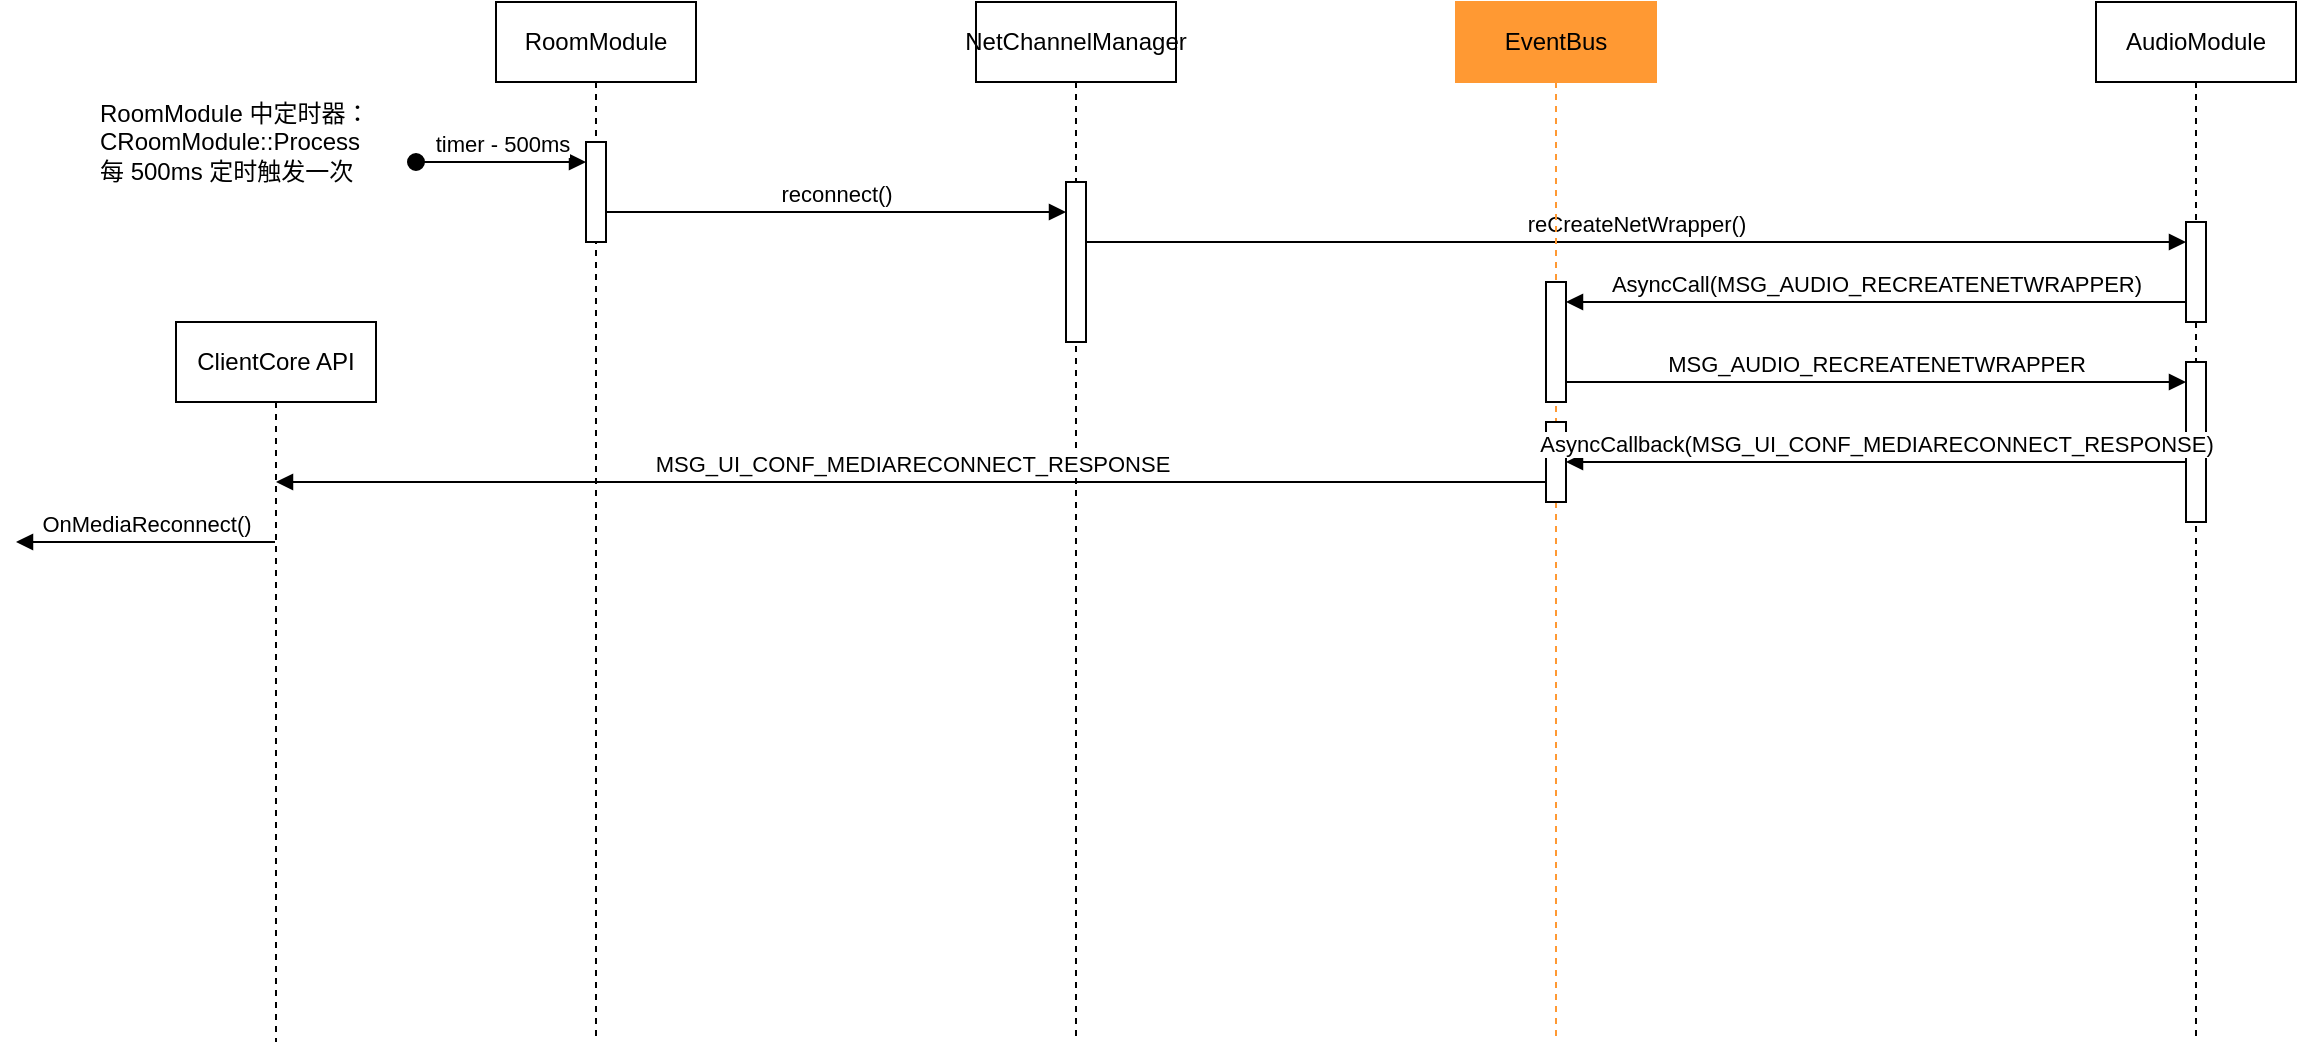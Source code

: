 <mxfile version="21.3.5" type="github">
  <diagram name="第 1 页" id="bJqV1wxFN7mJxmhRPC-d">
    <mxGraphModel dx="1434" dy="908" grid="1" gridSize="10" guides="1" tooltips="1" connect="1" arrows="1" fold="1" page="1" pageScale="1" pageWidth="1920" pageHeight="1200" math="0" shadow="0">
      <root>
        <mxCell id="0" />
        <mxCell id="1" parent="0" />
        <mxCell id="YrCEO4tx444crZpDwMLG-1" value="RoomModule" style="shape=umlLifeline;perimeter=lifelinePerimeter;whiteSpace=wrap;html=1;container=1;dropTarget=0;collapsible=0;recursiveResize=0;outlineConnect=0;portConstraint=eastwest;newEdgeStyle={&quot;edgeStyle&quot;:&quot;elbowEdgeStyle&quot;,&quot;elbow&quot;:&quot;vertical&quot;,&quot;curved&quot;:0,&quot;rounded&quot;:0};" vertex="1" parent="1">
          <mxGeometry x="360" y="80" width="100" height="520" as="geometry" />
        </mxCell>
        <mxCell id="YrCEO4tx444crZpDwMLG-3" value="" style="html=1;points=[];perimeter=orthogonalPerimeter;outlineConnect=0;targetShapes=umlLifeline;portConstraint=eastwest;newEdgeStyle={&quot;edgeStyle&quot;:&quot;elbowEdgeStyle&quot;,&quot;elbow&quot;:&quot;vertical&quot;,&quot;curved&quot;:0,&quot;rounded&quot;:0};" vertex="1" parent="YrCEO4tx444crZpDwMLG-1">
          <mxGeometry x="45" y="70" width="10" height="50" as="geometry" />
        </mxCell>
        <mxCell id="YrCEO4tx444crZpDwMLG-2" value="timer - 500ms" style="html=1;verticalAlign=bottom;startArrow=oval;startFill=1;endArrow=block;startSize=8;edgeStyle=elbowEdgeStyle;elbow=vertical;curved=0;rounded=0;" edge="1" parent="1" target="YrCEO4tx444crZpDwMLG-3">
          <mxGeometry width="60" relative="1" as="geometry">
            <mxPoint x="320" y="160" as="sourcePoint" />
            <mxPoint x="380" y="160" as="targetPoint" />
          </mxGeometry>
        </mxCell>
        <mxCell id="YrCEO4tx444crZpDwMLG-4" value="RoomModule 中定时器：&lt;br&gt;CRoomModule::Process&lt;br&gt;每 500ms 定时触发一次" style="text;html=1;align=left;verticalAlign=middle;resizable=0;points=[];autosize=1;strokeColor=none;fillColor=none;" vertex="1" parent="1">
          <mxGeometry x="160" y="120" width="160" height="60" as="geometry" />
        </mxCell>
        <mxCell id="YrCEO4tx444crZpDwMLG-5" value="NetChannelManager" style="shape=umlLifeline;perimeter=lifelinePerimeter;whiteSpace=wrap;html=1;container=1;dropTarget=0;collapsible=0;recursiveResize=0;outlineConnect=0;portConstraint=eastwest;newEdgeStyle={&quot;edgeStyle&quot;:&quot;elbowEdgeStyle&quot;,&quot;elbow&quot;:&quot;vertical&quot;,&quot;curved&quot;:0,&quot;rounded&quot;:0};" vertex="1" parent="1">
          <mxGeometry x="600" y="80" width="100" height="520" as="geometry" />
        </mxCell>
        <mxCell id="YrCEO4tx444crZpDwMLG-6" value="" style="html=1;points=[];perimeter=orthogonalPerimeter;outlineConnect=0;targetShapes=umlLifeline;portConstraint=eastwest;newEdgeStyle={&quot;edgeStyle&quot;:&quot;elbowEdgeStyle&quot;,&quot;elbow&quot;:&quot;vertical&quot;,&quot;curved&quot;:0,&quot;rounded&quot;:0};" vertex="1" parent="YrCEO4tx444crZpDwMLG-5">
          <mxGeometry x="45" y="90" width="10" height="80" as="geometry" />
        </mxCell>
        <mxCell id="YrCEO4tx444crZpDwMLG-7" value="reconnect()" style="html=1;verticalAlign=bottom;endArrow=block;edgeStyle=elbowEdgeStyle;elbow=vertical;curved=0;rounded=0;" edge="1" parent="1" source="YrCEO4tx444crZpDwMLG-3" target="YrCEO4tx444crZpDwMLG-6">
          <mxGeometry width="80" relative="1" as="geometry">
            <mxPoint x="420" y="170" as="sourcePoint" />
            <mxPoint x="520" y="170" as="targetPoint" />
          </mxGeometry>
        </mxCell>
        <mxCell id="YrCEO4tx444crZpDwMLG-8" value="AudioModule" style="shape=umlLifeline;perimeter=lifelinePerimeter;whiteSpace=wrap;html=1;container=1;dropTarget=0;collapsible=0;recursiveResize=0;outlineConnect=0;portConstraint=eastwest;newEdgeStyle={&quot;edgeStyle&quot;:&quot;elbowEdgeStyle&quot;,&quot;elbow&quot;:&quot;vertical&quot;,&quot;curved&quot;:0,&quot;rounded&quot;:0};" vertex="1" parent="1">
          <mxGeometry x="1160" y="80" width="100" height="520" as="geometry" />
        </mxCell>
        <mxCell id="YrCEO4tx444crZpDwMLG-10" value="" style="html=1;points=[];perimeter=orthogonalPerimeter;outlineConnect=0;targetShapes=umlLifeline;portConstraint=eastwest;newEdgeStyle={&quot;edgeStyle&quot;:&quot;elbowEdgeStyle&quot;,&quot;elbow&quot;:&quot;vertical&quot;,&quot;curved&quot;:0,&quot;rounded&quot;:0};" vertex="1" parent="YrCEO4tx444crZpDwMLG-8">
          <mxGeometry x="45" y="110" width="10" height="50" as="geometry" />
        </mxCell>
        <mxCell id="YrCEO4tx444crZpDwMLG-16" value="" style="html=1;points=[];perimeter=orthogonalPerimeter;outlineConnect=0;targetShapes=umlLifeline;portConstraint=eastwest;newEdgeStyle={&quot;edgeStyle&quot;:&quot;elbowEdgeStyle&quot;,&quot;elbow&quot;:&quot;vertical&quot;,&quot;curved&quot;:0,&quot;rounded&quot;:0};" vertex="1" parent="YrCEO4tx444crZpDwMLG-8">
          <mxGeometry x="45" y="180" width="10" height="80" as="geometry" />
        </mxCell>
        <mxCell id="YrCEO4tx444crZpDwMLG-9" value="reCreateNetWrapper()" style="html=1;verticalAlign=bottom;endArrow=block;edgeStyle=elbowEdgeStyle;elbow=vertical;curved=0;rounded=0;" edge="1" parent="1" source="YrCEO4tx444crZpDwMLG-6" target="YrCEO4tx444crZpDwMLG-10">
          <mxGeometry width="80" relative="1" as="geometry">
            <mxPoint x="710" y="200" as="sourcePoint" />
            <mxPoint x="780" y="200.14" as="targetPoint" />
            <Array as="points">
              <mxPoint x="720" y="200" />
            </Array>
          </mxGeometry>
        </mxCell>
        <mxCell id="YrCEO4tx444crZpDwMLG-11" value="EventBus" style="shape=umlLifeline;perimeter=lifelinePerimeter;whiteSpace=wrap;html=1;container=1;dropTarget=0;collapsible=0;recursiveResize=0;outlineConnect=0;portConstraint=eastwest;newEdgeStyle={&quot;edgeStyle&quot;:&quot;elbowEdgeStyle&quot;,&quot;elbow&quot;:&quot;vertical&quot;,&quot;curved&quot;:0,&quot;rounded&quot;:0};fillColor=#FF9933;strokeColor=#FF9933;fontColor=#000000;" vertex="1" parent="1">
          <mxGeometry x="840" y="80" width="100" height="520" as="geometry" />
        </mxCell>
        <mxCell id="YrCEO4tx444crZpDwMLG-13" value="" style="html=1;points=[];perimeter=orthogonalPerimeter;outlineConnect=0;targetShapes=umlLifeline;portConstraint=eastwest;newEdgeStyle={&quot;edgeStyle&quot;:&quot;elbowEdgeStyle&quot;,&quot;elbow&quot;:&quot;vertical&quot;,&quot;curved&quot;:0,&quot;rounded&quot;:0};" vertex="1" parent="YrCEO4tx444crZpDwMLG-11">
          <mxGeometry x="45" y="140" width="10" height="60" as="geometry" />
        </mxCell>
        <mxCell id="YrCEO4tx444crZpDwMLG-17" value="" style="html=1;points=[];perimeter=orthogonalPerimeter;outlineConnect=0;targetShapes=umlLifeline;portConstraint=eastwest;newEdgeStyle={&quot;edgeStyle&quot;:&quot;elbowEdgeStyle&quot;,&quot;elbow&quot;:&quot;vertical&quot;,&quot;curved&quot;:0,&quot;rounded&quot;:0};" vertex="1" parent="YrCEO4tx444crZpDwMLG-11">
          <mxGeometry x="45" y="210" width="10" height="40" as="geometry" />
        </mxCell>
        <mxCell id="YrCEO4tx444crZpDwMLG-12" value="AsyncCall(MSG_AUDIO_RECREATENETWRAPPER)" style="html=1;verticalAlign=bottom;endArrow=block;edgeStyle=elbowEdgeStyle;elbow=vertical;curved=0;rounded=0;" edge="1" parent="1" source="YrCEO4tx444crZpDwMLG-10" target="YrCEO4tx444crZpDwMLG-13">
          <mxGeometry width="80" relative="1" as="geometry">
            <mxPoint x="1060" y="230" as="sourcePoint" />
            <mxPoint x="940" y="230" as="targetPoint" />
            <Array as="points">
              <mxPoint x="1030" y="230" />
            </Array>
          </mxGeometry>
        </mxCell>
        <mxCell id="YrCEO4tx444crZpDwMLG-14" value="MSG_UI_CONF_MEDIARECONNECT_RESPONSE" style="html=1;verticalAlign=bottom;endArrow=block;edgeStyle=elbowEdgeStyle;elbow=vertical;curved=0;rounded=0;" edge="1" parent="1" source="YrCEO4tx444crZpDwMLG-17" target="YrCEO4tx444crZpDwMLG-19">
          <mxGeometry width="80" relative="1" as="geometry">
            <mxPoint x="760" y="340" as="sourcePoint" />
            <mxPoint x="800" y="420.1" as="targetPoint" />
            <Array as="points">
              <mxPoint x="350" y="320" />
            </Array>
          </mxGeometry>
        </mxCell>
        <mxCell id="YrCEO4tx444crZpDwMLG-15" value="MSG_AUDIO_RECREATENETWRAPPER" style="html=1;verticalAlign=bottom;endArrow=block;edgeStyle=elbowEdgeStyle;elbow=vertical;curved=0;rounded=0;" edge="1" parent="1" source="YrCEO4tx444crZpDwMLG-13" target="YrCEO4tx444crZpDwMLG-16">
          <mxGeometry width="80" relative="1" as="geometry">
            <mxPoint x="900" y="280" as="sourcePoint" />
            <mxPoint x="980" y="280" as="targetPoint" />
            <Array as="points">
              <mxPoint x="1100" y="270" />
              <mxPoint x="940" y="280" />
            </Array>
          </mxGeometry>
        </mxCell>
        <mxCell id="YrCEO4tx444crZpDwMLG-18" value="AsyncCallback(MSG_UI_CONF_MEDIARECONNECT_RESPONSE)" style="html=1;verticalAlign=bottom;endArrow=block;edgeStyle=elbowEdgeStyle;elbow=vertical;curved=0;rounded=0;" edge="1" parent="1" source="YrCEO4tx444crZpDwMLG-16" target="YrCEO4tx444crZpDwMLG-17">
          <mxGeometry width="80" relative="1" as="geometry">
            <mxPoint x="1040" y="349.86" as="sourcePoint" />
            <mxPoint x="1120" y="349.86" as="targetPoint" />
            <Array as="points">
              <mxPoint x="990" y="310" />
              <mxPoint x="1010" y="300" />
            </Array>
          </mxGeometry>
        </mxCell>
        <mxCell id="YrCEO4tx444crZpDwMLG-19" value="ClientCore API" style="shape=umlLifeline;perimeter=lifelinePerimeter;whiteSpace=wrap;html=1;container=1;dropTarget=0;collapsible=0;recursiveResize=0;outlineConnect=0;portConstraint=eastwest;newEdgeStyle={&quot;edgeStyle&quot;:&quot;elbowEdgeStyle&quot;,&quot;elbow&quot;:&quot;vertical&quot;,&quot;curved&quot;:0,&quot;rounded&quot;:0};" vertex="1" parent="1">
          <mxGeometry x="200" y="240" width="100" height="360" as="geometry" />
        </mxCell>
        <mxCell id="YrCEO4tx444crZpDwMLG-21" value="OnMediaReconnect()" style="html=1;verticalAlign=bottom;endArrow=block;edgeStyle=elbowEdgeStyle;elbow=vertical;curved=0;rounded=0;" edge="1" parent="1" source="YrCEO4tx444crZpDwMLG-19">
          <mxGeometry width="80" relative="1" as="geometry">
            <mxPoint x="260" y="350" as="sourcePoint" />
            <mxPoint x="120" y="350" as="targetPoint" />
          </mxGeometry>
        </mxCell>
      </root>
    </mxGraphModel>
  </diagram>
</mxfile>
